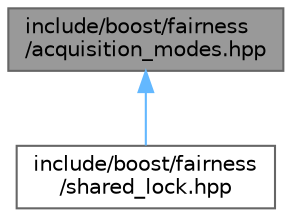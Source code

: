 digraph "include/boost/fairness/acquisition_modes.hpp"
{
 // LATEX_PDF_SIZE
  bgcolor="transparent";
  edge [fontname=Helvetica,fontsize=10,labelfontname=Helvetica,labelfontsize=10];
  node [fontname=Helvetica,fontsize=10,shape=box,height=0.2,width=0.4];
  Node1 [id="Node000001",label="include/boost/fairness\l/acquisition_modes.hpp",height=0.2,width=0.4,color="gray40", fillcolor="grey60", style="filled", fontcolor="black",tooltip="Empty types used by unique_lock and shared_lock constructors."];
  Node1 -> Node2 [id="edge1_Node000001_Node000002",dir="back",color="steelblue1",style="solid",tooltip=" "];
  Node2 [id="Node000002",label="include/boost/fairness\l/shared_lock.hpp",height=0.2,width=0.4,color="grey40", fillcolor="white", style="filled",URL="$shared__lock_8hpp.html",tooltip=" "];
}
